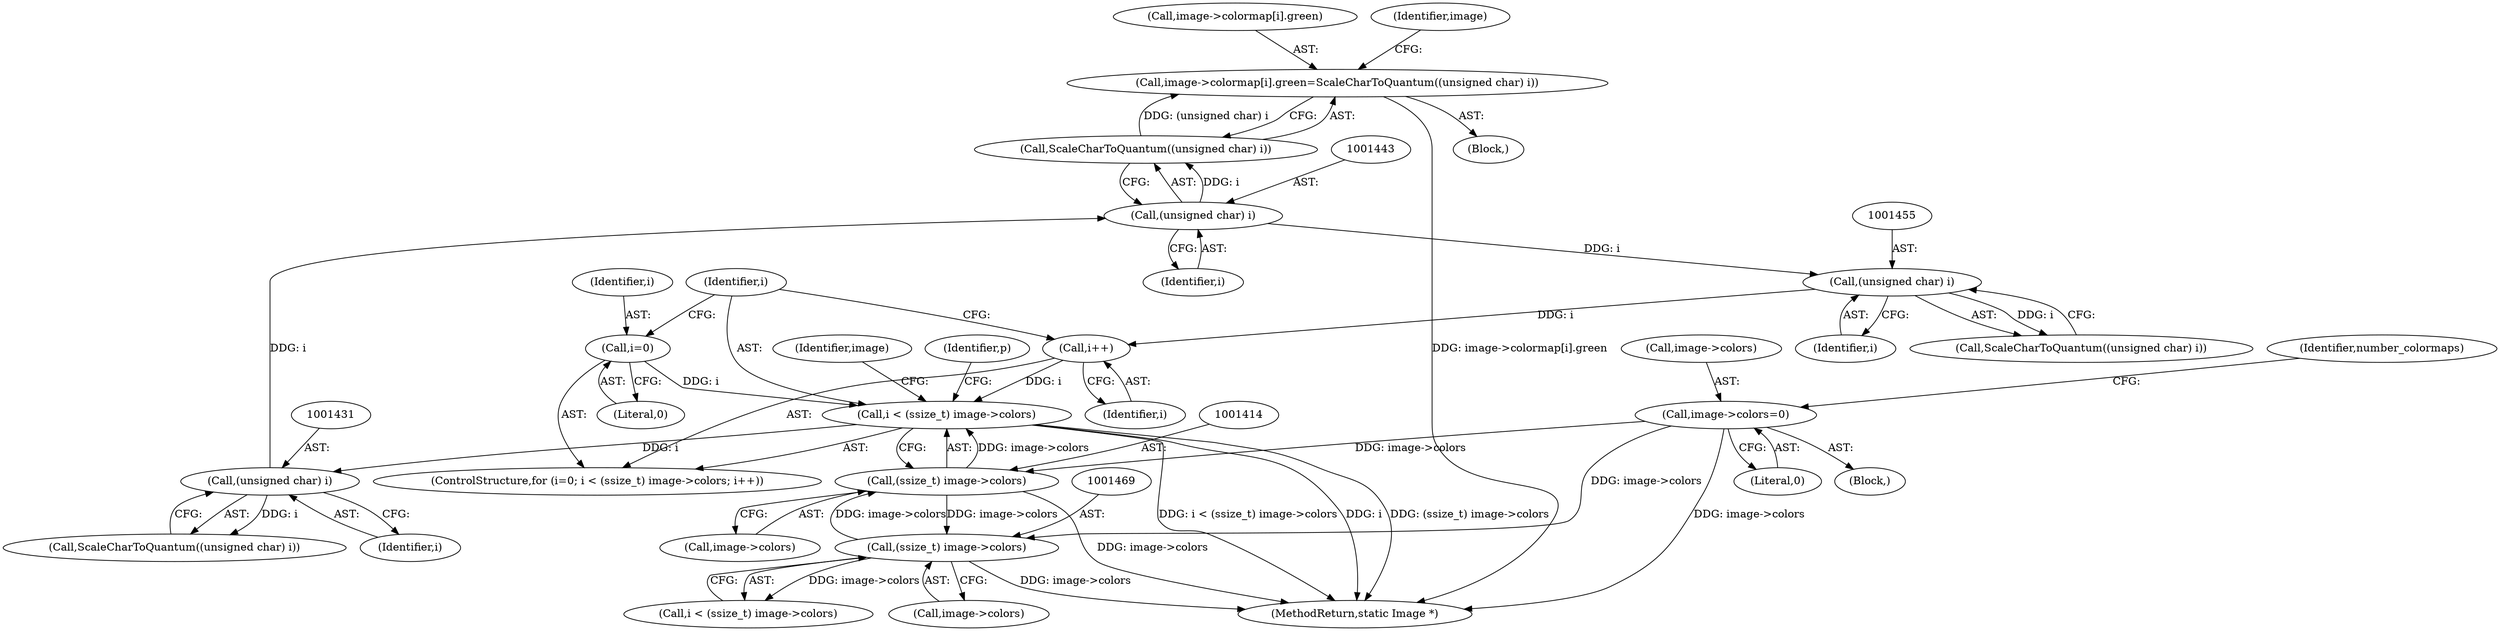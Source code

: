 digraph "0_ImageMagick_3e9165285eda6e1bb71172031d3048b51bb443a4@array" {
"1001433" [label="(Call,image->colormap[i].green=ScaleCharToQuantum((unsigned char) i))"];
"1001441" [label="(Call,ScaleCharToQuantum((unsigned char) i))"];
"1001442" [label="(Call,(unsigned char) i)"];
"1001430" [label="(Call,(unsigned char) i)"];
"1001411" [label="(Call,i < (ssize_t) image->colors)"];
"1001418" [label="(Call,i++)"];
"1001454" [label="(Call,(unsigned char) i)"];
"1001408" [label="(Call,i=0)"];
"1001413" [label="(Call,(ssize_t) image->colors)"];
"1001800" [label="(Call,image->colors=0)"];
"1001468" [label="(Call,(ssize_t) image->colors)"];
"1001415" [label="(Call,image->colors)"];
"1001466" [label="(Call,i < (ssize_t) image->colors)"];
"1001420" [label="(Block,)"];
"1001434" [label="(Call,image->colormap[i].green)"];
"1001518" [label="(Identifier,p)"];
"1001411" [label="(Call,i < (ssize_t) image->colors)"];
"1001442" [label="(Call,(unsigned char) i)"];
"1001432" [label="(Identifier,i)"];
"1001408" [label="(Call,i=0)"];
"1001804" [label="(Literal,0)"];
"1001807" [label="(Identifier,number_colormaps)"];
"1001800" [label="(Call,image->colors=0)"];
"1001444" [label="(Identifier,i)"];
"1001418" [label="(Call,i++)"];
"1001470" [label="(Call,image->colors)"];
"1001413" [label="(Call,(ssize_t) image->colors)"];
"1001801" [label="(Call,image->colors)"];
"1001620" [label="(Block,)"];
"1001430" [label="(Call,(unsigned char) i)"];
"1001441" [label="(Call,ScaleCharToQuantum((unsigned char) i))"];
"1001433" [label="(Call,image->colormap[i].green=ScaleCharToQuantum((unsigned char) i))"];
"1001409" [label="(Identifier,i)"];
"1001412" [label="(Identifier,i)"];
"1001449" [label="(Identifier,image)"];
"1001419" [label="(Identifier,i)"];
"1001932" [label="(MethodReturn,static Image *)"];
"1001468" [label="(Call,(ssize_t) image->colors)"];
"1001407" [label="(ControlStructure,for (i=0; i < (ssize_t) image->colors; i++))"];
"1001453" [label="(Call,ScaleCharToQuantum((unsigned char) i))"];
"1001425" [label="(Identifier,image)"];
"1001429" [label="(Call,ScaleCharToQuantum((unsigned char) i))"];
"1001456" [label="(Identifier,i)"];
"1001454" [label="(Call,(unsigned char) i)"];
"1001410" [label="(Literal,0)"];
"1001433" -> "1001420"  [label="AST: "];
"1001433" -> "1001441"  [label="CFG: "];
"1001434" -> "1001433"  [label="AST: "];
"1001441" -> "1001433"  [label="AST: "];
"1001449" -> "1001433"  [label="CFG: "];
"1001433" -> "1001932"  [label="DDG: image->colormap[i].green"];
"1001441" -> "1001433"  [label="DDG: (unsigned char) i"];
"1001441" -> "1001442"  [label="CFG: "];
"1001442" -> "1001441"  [label="AST: "];
"1001442" -> "1001441"  [label="DDG: i"];
"1001442" -> "1001444"  [label="CFG: "];
"1001443" -> "1001442"  [label="AST: "];
"1001444" -> "1001442"  [label="AST: "];
"1001430" -> "1001442"  [label="DDG: i"];
"1001442" -> "1001454"  [label="DDG: i"];
"1001430" -> "1001429"  [label="AST: "];
"1001430" -> "1001432"  [label="CFG: "];
"1001431" -> "1001430"  [label="AST: "];
"1001432" -> "1001430"  [label="AST: "];
"1001429" -> "1001430"  [label="CFG: "];
"1001430" -> "1001429"  [label="DDG: i"];
"1001411" -> "1001430"  [label="DDG: i"];
"1001411" -> "1001407"  [label="AST: "];
"1001411" -> "1001413"  [label="CFG: "];
"1001412" -> "1001411"  [label="AST: "];
"1001413" -> "1001411"  [label="AST: "];
"1001425" -> "1001411"  [label="CFG: "];
"1001518" -> "1001411"  [label="CFG: "];
"1001411" -> "1001932"  [label="DDG: i < (ssize_t) image->colors"];
"1001411" -> "1001932"  [label="DDG: i"];
"1001411" -> "1001932"  [label="DDG: (ssize_t) image->colors"];
"1001418" -> "1001411"  [label="DDG: i"];
"1001408" -> "1001411"  [label="DDG: i"];
"1001413" -> "1001411"  [label="DDG: image->colors"];
"1001418" -> "1001407"  [label="AST: "];
"1001418" -> "1001419"  [label="CFG: "];
"1001419" -> "1001418"  [label="AST: "];
"1001412" -> "1001418"  [label="CFG: "];
"1001454" -> "1001418"  [label="DDG: i"];
"1001454" -> "1001453"  [label="AST: "];
"1001454" -> "1001456"  [label="CFG: "];
"1001455" -> "1001454"  [label="AST: "];
"1001456" -> "1001454"  [label="AST: "];
"1001453" -> "1001454"  [label="CFG: "];
"1001454" -> "1001453"  [label="DDG: i"];
"1001408" -> "1001407"  [label="AST: "];
"1001408" -> "1001410"  [label="CFG: "];
"1001409" -> "1001408"  [label="AST: "];
"1001410" -> "1001408"  [label="AST: "];
"1001412" -> "1001408"  [label="CFG: "];
"1001413" -> "1001415"  [label="CFG: "];
"1001414" -> "1001413"  [label="AST: "];
"1001415" -> "1001413"  [label="AST: "];
"1001413" -> "1001932"  [label="DDG: image->colors"];
"1001800" -> "1001413"  [label="DDG: image->colors"];
"1001468" -> "1001413"  [label="DDG: image->colors"];
"1001413" -> "1001468"  [label="DDG: image->colors"];
"1001800" -> "1001620"  [label="AST: "];
"1001800" -> "1001804"  [label="CFG: "];
"1001801" -> "1001800"  [label="AST: "];
"1001804" -> "1001800"  [label="AST: "];
"1001807" -> "1001800"  [label="CFG: "];
"1001800" -> "1001932"  [label="DDG: image->colors"];
"1001800" -> "1001468"  [label="DDG: image->colors"];
"1001468" -> "1001466"  [label="AST: "];
"1001468" -> "1001470"  [label="CFG: "];
"1001469" -> "1001468"  [label="AST: "];
"1001470" -> "1001468"  [label="AST: "];
"1001466" -> "1001468"  [label="CFG: "];
"1001468" -> "1001932"  [label="DDG: image->colors"];
"1001468" -> "1001466"  [label="DDG: image->colors"];
}
